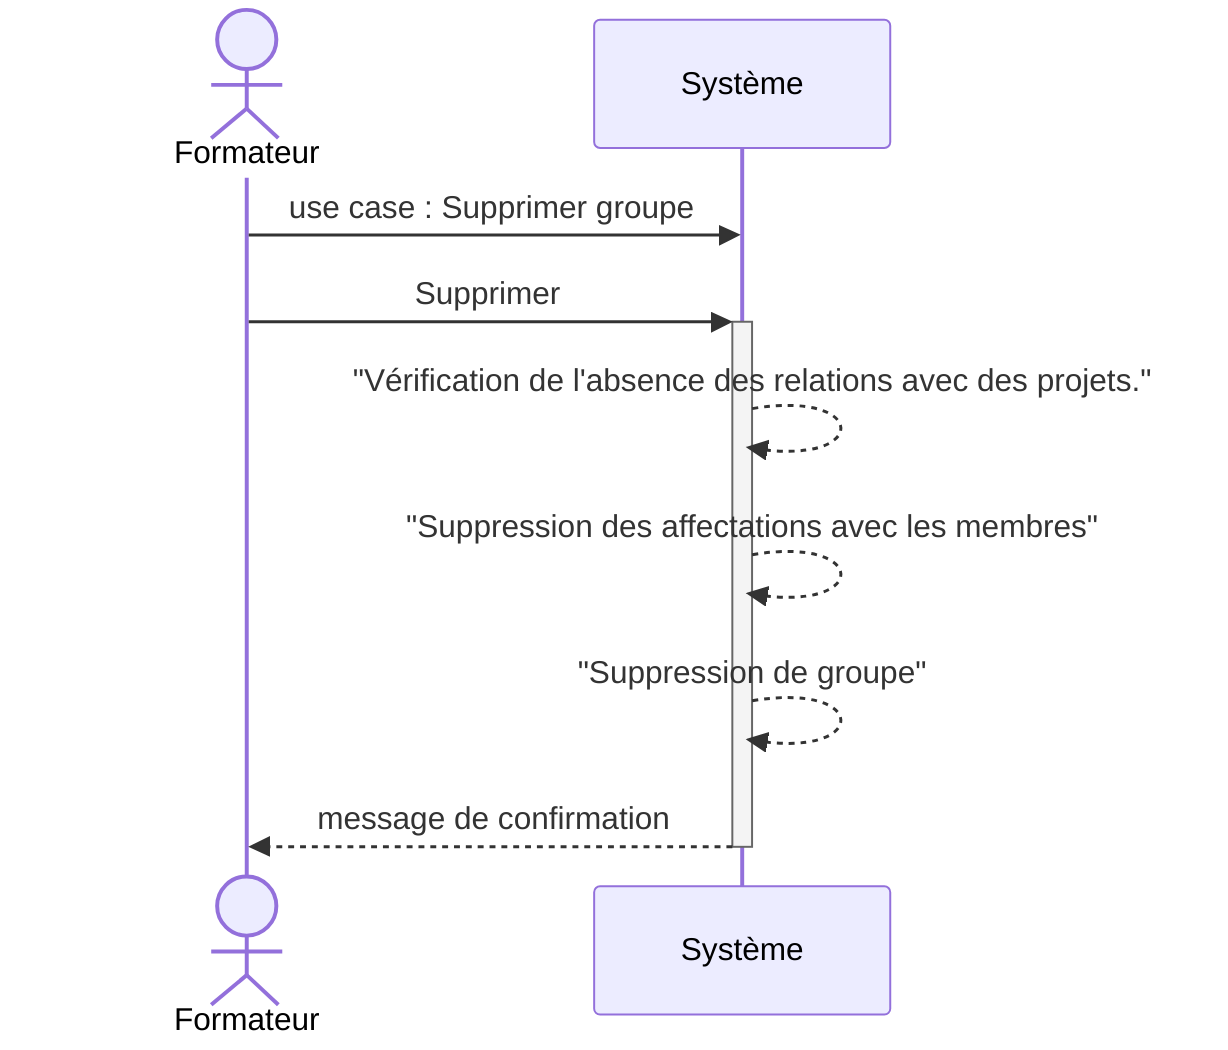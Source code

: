 sequenceDiagram

actor Formateur

Formateur->>Système: use case : Supprimer groupe
Formateur->>+Système: Supprimer

Système -->>Système: "Vérification de l'absence des relations avec des projets."
Système -->>Système: "Suppression des affectations avec les membres"
Système -->>Système: "Suppression de groupe"

Système-->>-Formateur: message de confirmation